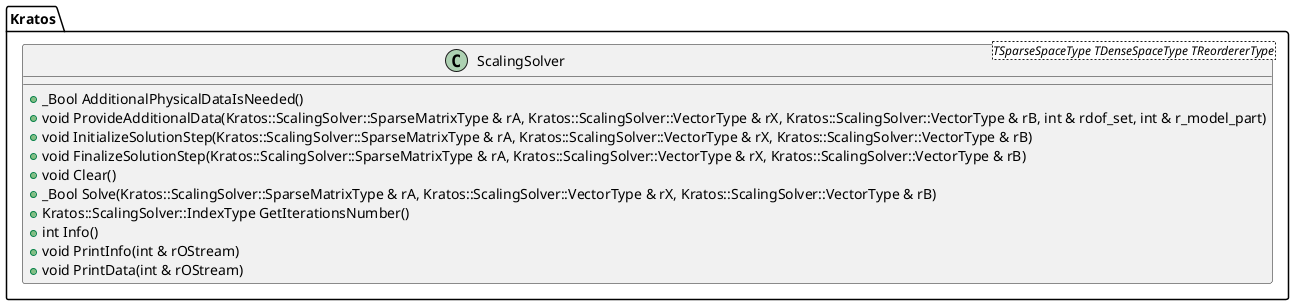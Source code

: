 @startuml
set namespaceSeparator ::

class Kratos::ScalingSolver <TSparseSpaceType TDenseSpaceType TReordererType> {
+ _Bool AdditionalPhysicalDataIsNeeded()
+ void ProvideAdditionalData(Kratos::ScalingSolver::SparseMatrixType & rA, Kratos::ScalingSolver::VectorType & rX, Kratos::ScalingSolver::VectorType & rB, int & rdof_set, int & r_model_part)
+ void InitializeSolutionStep(Kratos::ScalingSolver::SparseMatrixType & rA, Kratos::ScalingSolver::VectorType & rX, Kratos::ScalingSolver::VectorType & rB)
+ void FinalizeSolutionStep(Kratos::ScalingSolver::SparseMatrixType & rA, Kratos::ScalingSolver::VectorType & rX, Kratos::ScalingSolver::VectorType & rB)
+ void Clear()
+ _Bool Solve(Kratos::ScalingSolver::SparseMatrixType & rA, Kratos::ScalingSolver::VectorType & rX, Kratos::ScalingSolver::VectorType & rB)
+ Kratos::ScalingSolver::IndexType GetIterationsNumber()
+ int Info()
+ void PrintInfo(int & rOStream)
+ void PrintData(int & rOStream)
}

@enduml
